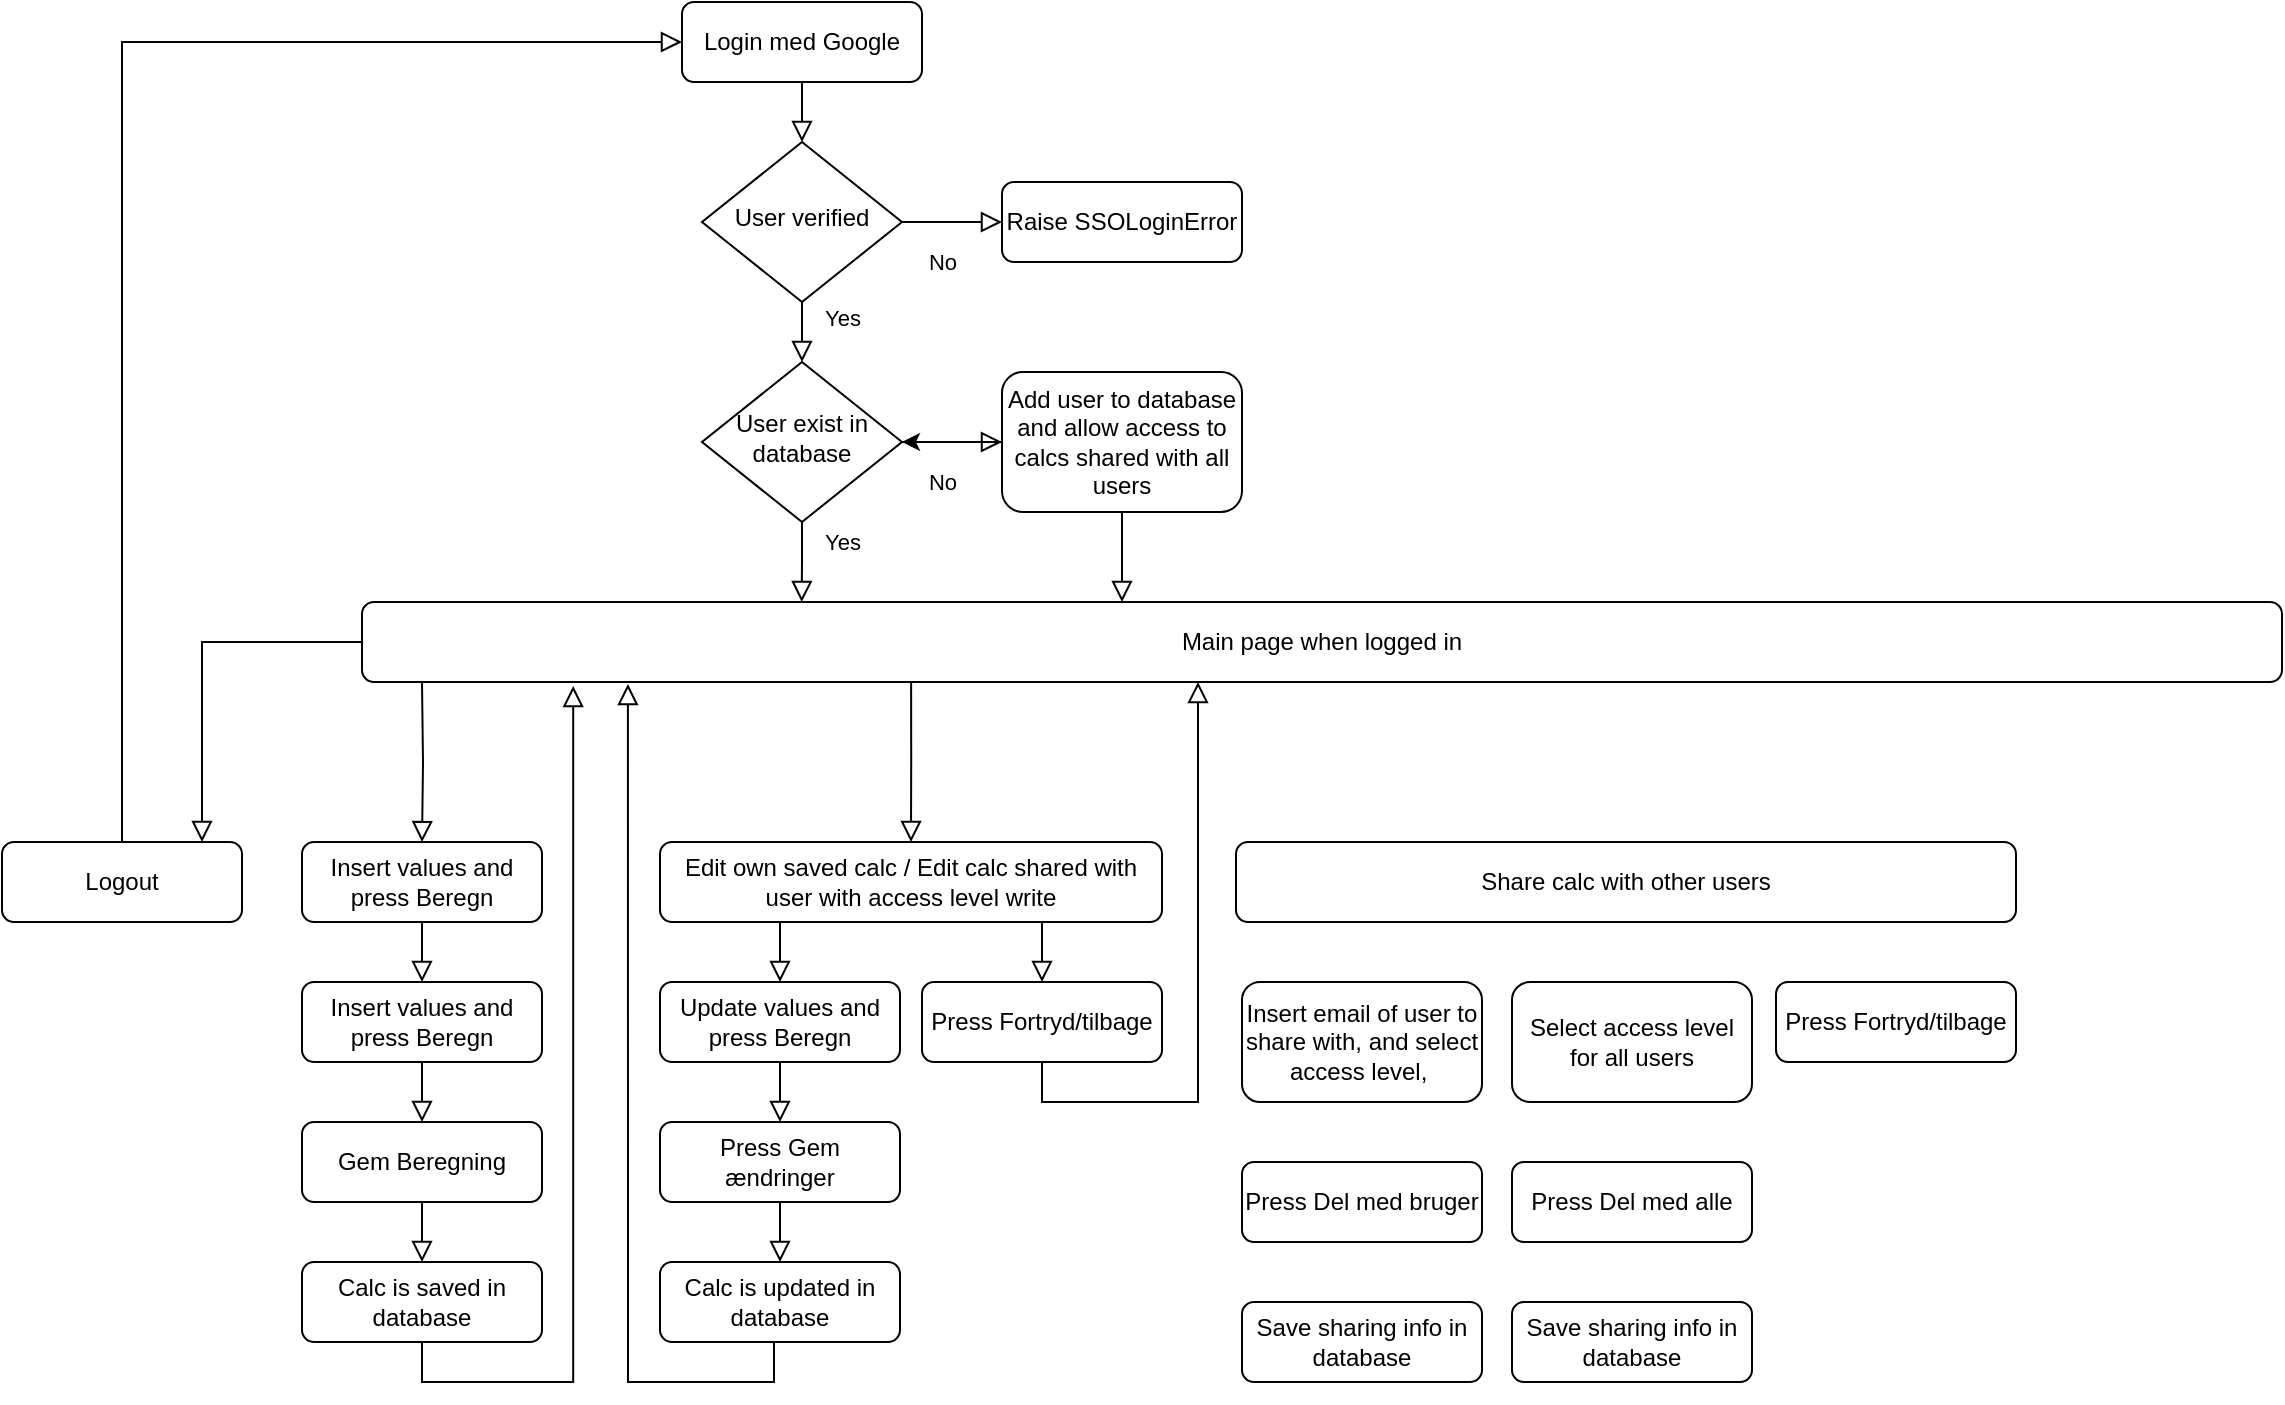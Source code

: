 <mxfile version="24.2.7" type="github">
  <diagram id="C5RBs43oDa-KdzZeNtuy" name="Page-1">
    <mxGraphModel dx="2501" dy="738" grid="1" gridSize="10" guides="1" tooltips="1" connect="1" arrows="1" fold="1" page="1" pageScale="1" pageWidth="827" pageHeight="1169" math="0" shadow="0">
      <root>
        <mxCell id="WIyWlLk6GJQsqaUBKTNV-0" />
        <mxCell id="WIyWlLk6GJQsqaUBKTNV-1" parent="WIyWlLk6GJQsqaUBKTNV-0" />
        <mxCell id="WIyWlLk6GJQsqaUBKTNV-2" value="" style="rounded=0;html=1;jettySize=auto;orthogonalLoop=1;fontSize=11;endArrow=block;endFill=0;endSize=8;strokeWidth=1;shadow=0;labelBackgroundColor=none;edgeStyle=orthogonalEdgeStyle;" parent="WIyWlLk6GJQsqaUBKTNV-1" source="WIyWlLk6GJQsqaUBKTNV-3" target="WIyWlLk6GJQsqaUBKTNV-6" edge="1">
          <mxGeometry relative="1" as="geometry" />
        </mxCell>
        <mxCell id="WIyWlLk6GJQsqaUBKTNV-3" value="Login med Google" style="rounded=1;whiteSpace=wrap;html=1;fontSize=12;glass=0;strokeWidth=1;shadow=0;" parent="WIyWlLk6GJQsqaUBKTNV-1" vertex="1">
          <mxGeometry x="160" y="10" width="120" height="40" as="geometry" />
        </mxCell>
        <mxCell id="WIyWlLk6GJQsqaUBKTNV-4" value="Yes" style="rounded=0;html=1;jettySize=auto;orthogonalLoop=1;fontSize=11;endArrow=block;endFill=0;endSize=8;strokeWidth=1;shadow=0;labelBackgroundColor=none;edgeStyle=orthogonalEdgeStyle;entryX=0.229;entryY=0;entryDx=0;entryDy=0;exitX=0.5;exitY=1;exitDx=0;exitDy=0;entryPerimeter=0;" parent="WIyWlLk6GJQsqaUBKTNV-1" source="Q3oNOnc0jlqtuhzdjWef-12" target="Q3oNOnc0jlqtuhzdjWef-0" edge="1">
          <mxGeometry x="-0.5" y="20" relative="1" as="geometry">
            <mxPoint as="offset" />
            <mxPoint x="220" y="290" as="targetPoint" />
            <Array as="points" />
          </mxGeometry>
        </mxCell>
        <mxCell id="WIyWlLk6GJQsqaUBKTNV-5" value="No" style="edgeStyle=orthogonalEdgeStyle;rounded=0;html=1;jettySize=auto;orthogonalLoop=1;fontSize=11;endArrow=block;endFill=0;endSize=8;strokeWidth=1;shadow=0;labelBackgroundColor=none;entryX=0;entryY=0.5;entryDx=0;entryDy=0;" parent="WIyWlLk6GJQsqaUBKTNV-1" source="WIyWlLk6GJQsqaUBKTNV-6" target="WIyWlLk6GJQsqaUBKTNV-7" edge="1">
          <mxGeometry x="-0.2" y="-20" relative="1" as="geometry">
            <mxPoint as="offset" />
            <mxPoint x="320" y="140" as="targetPoint" />
            <Array as="points">
              <mxPoint x="310" y="120" />
              <mxPoint x="310" y="120" />
            </Array>
          </mxGeometry>
        </mxCell>
        <mxCell id="WIyWlLk6GJQsqaUBKTNV-6" value="User verified" style="rhombus;whiteSpace=wrap;html=1;shadow=0;fontFamily=Helvetica;fontSize=12;align=center;strokeWidth=1;spacing=6;spacingTop=-4;" parent="WIyWlLk6GJQsqaUBKTNV-1" vertex="1">
          <mxGeometry x="170" y="80" width="100" height="80" as="geometry" />
        </mxCell>
        <mxCell id="WIyWlLk6GJQsqaUBKTNV-7" value="Raise SSOLoginError" style="rounded=1;whiteSpace=wrap;html=1;fontSize=12;glass=0;strokeWidth=1;shadow=0;" parent="WIyWlLk6GJQsqaUBKTNV-1" vertex="1">
          <mxGeometry x="320" y="100" width="120" height="40" as="geometry" />
        </mxCell>
        <mxCell id="WIyWlLk6GJQsqaUBKTNV-8" value="" style="rounded=0;html=1;jettySize=auto;orthogonalLoop=1;fontSize=11;endArrow=block;endFill=0;endSize=8;strokeWidth=1;shadow=0;labelBackgroundColor=none;edgeStyle=orthogonalEdgeStyle;" parent="WIyWlLk6GJQsqaUBKTNV-1" target="WIyWlLk6GJQsqaUBKTNV-11" edge="1">
          <mxGeometry x="0.333" y="20" relative="1" as="geometry">
            <mxPoint as="offset" />
            <mxPoint x="30" y="350" as="sourcePoint" />
          </mxGeometry>
        </mxCell>
        <mxCell id="WIyWlLk6GJQsqaUBKTNV-9" value="" style="edgeStyle=orthogonalEdgeStyle;rounded=0;html=1;jettySize=auto;orthogonalLoop=1;fontSize=11;endArrow=block;endFill=0;endSize=8;strokeWidth=1;shadow=0;labelBackgroundColor=none;exitX=0.286;exitY=1;exitDx=0;exitDy=0;exitPerimeter=0;" parent="WIyWlLk6GJQsqaUBKTNV-1" source="Q3oNOnc0jlqtuhzdjWef-0" target="WIyWlLk6GJQsqaUBKTNV-12" edge="1">
          <mxGeometry y="10" relative="1" as="geometry">
            <mxPoint as="offset" />
            <mxPoint x="209" y="353" as="sourcePoint" />
          </mxGeometry>
        </mxCell>
        <mxCell id="WIyWlLk6GJQsqaUBKTNV-11" value="Insert values and press Beregn" style="rounded=1;whiteSpace=wrap;html=1;fontSize=12;glass=0;strokeWidth=1;shadow=0;" parent="WIyWlLk6GJQsqaUBKTNV-1" vertex="1">
          <mxGeometry x="-30" y="430" width="120" height="40" as="geometry" />
        </mxCell>
        <mxCell id="WIyWlLk6GJQsqaUBKTNV-12" value="Edit own saved calc / Edit calc shared with user with access level write" style="rounded=1;whiteSpace=wrap;html=1;fontSize=12;glass=0;strokeWidth=1;shadow=0;" parent="WIyWlLk6GJQsqaUBKTNV-1" vertex="1">
          <mxGeometry x="149" y="430" width="251" height="40" as="geometry" />
        </mxCell>
        <mxCell id="Q3oNOnc0jlqtuhzdjWef-0" value="Main page when logged in" style="rounded=1;whiteSpace=wrap;html=1;fontSize=12;glass=0;strokeWidth=1;shadow=0;" vertex="1" parent="WIyWlLk6GJQsqaUBKTNV-1">
          <mxGeometry y="310" width="960" height="40" as="geometry" />
        </mxCell>
        <mxCell id="Q3oNOnc0jlqtuhzdjWef-1" value="Logout" style="rounded=1;whiteSpace=wrap;html=1;fontSize=12;glass=0;strokeWidth=1;shadow=0;" vertex="1" parent="WIyWlLk6GJQsqaUBKTNV-1">
          <mxGeometry x="-180" y="430" width="120" height="40" as="geometry" />
        </mxCell>
        <mxCell id="Q3oNOnc0jlqtuhzdjWef-2" value="" style="edgeStyle=orthogonalEdgeStyle;rounded=0;html=1;jettySize=auto;orthogonalLoop=1;fontSize=11;endArrow=block;endFill=0;endSize=8;strokeWidth=1;shadow=0;labelBackgroundColor=none;exitX=0;exitY=0.5;exitDx=0;exitDy=0;" edge="1" parent="WIyWlLk6GJQsqaUBKTNV-1" source="Q3oNOnc0jlqtuhzdjWef-0">
          <mxGeometry y="10" relative="1" as="geometry">
            <mxPoint as="offset" />
            <mxPoint x="290" y="340" as="sourcePoint" />
            <mxPoint x="-80" y="430" as="targetPoint" />
            <Array as="points">
              <mxPoint x="-80" y="330" />
            </Array>
          </mxGeometry>
        </mxCell>
        <mxCell id="Q3oNOnc0jlqtuhzdjWef-3" value="" style="edgeStyle=orthogonalEdgeStyle;rounded=0;html=1;jettySize=auto;orthogonalLoop=1;fontSize=11;endArrow=block;endFill=0;endSize=8;strokeWidth=1;shadow=0;labelBackgroundColor=none;exitX=0.5;exitY=0;exitDx=0;exitDy=0;entryX=0;entryY=0.5;entryDx=0;entryDy=0;" edge="1" parent="WIyWlLk6GJQsqaUBKTNV-1" source="Q3oNOnc0jlqtuhzdjWef-1" target="WIyWlLk6GJQsqaUBKTNV-3">
          <mxGeometry y="10" relative="1" as="geometry">
            <mxPoint as="offset" />
            <mxPoint x="170" y="340" as="sourcePoint" />
            <mxPoint x="100" y="340" as="targetPoint" />
          </mxGeometry>
        </mxCell>
        <mxCell id="Q3oNOnc0jlqtuhzdjWef-4" value="Insert values and press Beregn" style="rounded=1;whiteSpace=wrap;html=1;fontSize=12;glass=0;strokeWidth=1;shadow=0;" vertex="1" parent="WIyWlLk6GJQsqaUBKTNV-1">
          <mxGeometry x="-30" y="500" width="120" height="40" as="geometry" />
        </mxCell>
        <mxCell id="Q3oNOnc0jlqtuhzdjWef-5" value="" style="rounded=0;html=1;jettySize=auto;orthogonalLoop=1;fontSize=11;endArrow=block;endFill=0;endSize=8;strokeWidth=1;shadow=0;labelBackgroundColor=none;edgeStyle=orthogonalEdgeStyle;exitX=0.5;exitY=1;exitDx=0;exitDy=0;entryX=0.5;entryY=0;entryDx=0;entryDy=0;" edge="1" parent="WIyWlLk6GJQsqaUBKTNV-1" source="WIyWlLk6GJQsqaUBKTNV-11" target="Q3oNOnc0jlqtuhzdjWef-4">
          <mxGeometry x="0.333" y="20" relative="1" as="geometry">
            <mxPoint as="offset" />
            <mxPoint x="230" y="360" as="sourcePoint" />
            <mxPoint x="40" y="440" as="targetPoint" />
          </mxGeometry>
        </mxCell>
        <mxCell id="Q3oNOnc0jlqtuhzdjWef-6" value="Gem Beregning" style="rounded=1;whiteSpace=wrap;html=1;fontSize=12;glass=0;strokeWidth=1;shadow=0;" vertex="1" parent="WIyWlLk6GJQsqaUBKTNV-1">
          <mxGeometry x="-30" y="570" width="120" height="40" as="geometry" />
        </mxCell>
        <mxCell id="Q3oNOnc0jlqtuhzdjWef-7" value="" style="rounded=0;html=1;jettySize=auto;orthogonalLoop=1;fontSize=11;endArrow=block;endFill=0;endSize=8;strokeWidth=1;shadow=0;labelBackgroundColor=none;edgeStyle=orthogonalEdgeStyle;entryX=0.5;entryY=0;entryDx=0;entryDy=0;" edge="1" parent="WIyWlLk6GJQsqaUBKTNV-1" target="Q3oNOnc0jlqtuhzdjWef-6">
          <mxGeometry x="0.333" y="20" relative="1" as="geometry">
            <mxPoint as="offset" />
            <mxPoint x="30" y="540" as="sourcePoint" />
            <mxPoint x="40" y="510" as="targetPoint" />
          </mxGeometry>
        </mxCell>
        <mxCell id="Q3oNOnc0jlqtuhzdjWef-8" value="Calc is saved in database" style="rounded=1;whiteSpace=wrap;html=1;fontSize=12;glass=0;strokeWidth=1;shadow=0;" vertex="1" parent="WIyWlLk6GJQsqaUBKTNV-1">
          <mxGeometry x="-30" y="640" width="120" height="40" as="geometry" />
        </mxCell>
        <mxCell id="Q3oNOnc0jlqtuhzdjWef-9" value="" style="rounded=0;html=1;jettySize=auto;orthogonalLoop=1;fontSize=11;endArrow=block;endFill=0;endSize=8;strokeWidth=1;shadow=0;labelBackgroundColor=none;edgeStyle=orthogonalEdgeStyle;entryX=0.5;entryY=0;entryDx=0;entryDy=0;" edge="1" parent="WIyWlLk6GJQsqaUBKTNV-1" target="Q3oNOnc0jlqtuhzdjWef-8">
          <mxGeometry x="0.333" y="20" relative="1" as="geometry">
            <mxPoint as="offset" />
            <mxPoint x="30" y="610" as="sourcePoint" />
            <mxPoint x="40" y="580" as="targetPoint" />
          </mxGeometry>
        </mxCell>
        <mxCell id="Q3oNOnc0jlqtuhzdjWef-12" value="User exist in database" style="rhombus;whiteSpace=wrap;html=1;shadow=0;fontFamily=Helvetica;fontSize=12;align=center;strokeWidth=1;spacing=6;spacingTop=-4;" vertex="1" parent="WIyWlLk6GJQsqaUBKTNV-1">
          <mxGeometry x="170" y="190" width="100" height="80" as="geometry" />
        </mxCell>
        <mxCell id="Q3oNOnc0jlqtuhzdjWef-13" value="Yes" style="rounded=0;html=1;jettySize=auto;orthogonalLoop=1;fontSize=11;endArrow=block;endFill=0;endSize=8;strokeWidth=1;shadow=0;labelBackgroundColor=none;edgeStyle=orthogonalEdgeStyle;exitX=0.5;exitY=1;exitDx=0;exitDy=0;" edge="1" parent="WIyWlLk6GJQsqaUBKTNV-1" source="WIyWlLk6GJQsqaUBKTNV-6">
          <mxGeometry x="-0.5" y="20" relative="1" as="geometry">
            <mxPoint as="offset" />
            <mxPoint x="230" y="290" as="sourcePoint" />
            <mxPoint x="220" y="190" as="targetPoint" />
          </mxGeometry>
        </mxCell>
        <mxCell id="Q3oNOnc0jlqtuhzdjWef-14" value="No" style="edgeStyle=orthogonalEdgeStyle;rounded=0;html=1;jettySize=auto;orthogonalLoop=1;fontSize=11;endArrow=block;endFill=0;endSize=8;strokeWidth=1;shadow=0;labelBackgroundColor=none;entryX=0;entryY=0.5;entryDx=0;entryDy=0;" edge="1" parent="WIyWlLk6GJQsqaUBKTNV-1">
          <mxGeometry x="-0.2" y="-20" relative="1" as="geometry">
            <mxPoint as="offset" />
            <mxPoint x="270" y="230" as="sourcePoint" />
            <mxPoint x="320" y="230" as="targetPoint" />
            <Array as="points">
              <mxPoint x="310" y="230" />
              <mxPoint x="310" y="230" />
            </Array>
          </mxGeometry>
        </mxCell>
        <mxCell id="Q3oNOnc0jlqtuhzdjWef-16" value="" style="edgeStyle=orthogonalEdgeStyle;rounded=0;orthogonalLoop=1;jettySize=auto;html=1;" edge="1" parent="WIyWlLk6GJQsqaUBKTNV-1" source="Q3oNOnc0jlqtuhzdjWef-15" target="Q3oNOnc0jlqtuhzdjWef-12">
          <mxGeometry relative="1" as="geometry" />
        </mxCell>
        <mxCell id="Q3oNOnc0jlqtuhzdjWef-15" value="Add user to database and allow access to calcs shared with all users" style="rounded=1;whiteSpace=wrap;html=1;fontSize=12;glass=0;strokeWidth=1;shadow=0;" vertex="1" parent="WIyWlLk6GJQsqaUBKTNV-1">
          <mxGeometry x="320" y="195" width="120" height="70" as="geometry" />
        </mxCell>
        <mxCell id="Q3oNOnc0jlqtuhzdjWef-18" value="Share calc with other users" style="rounded=1;whiteSpace=wrap;html=1;fontSize=12;glass=0;strokeWidth=1;shadow=0;" vertex="1" parent="WIyWlLk6GJQsqaUBKTNV-1">
          <mxGeometry x="437" y="430" width="390" height="40" as="geometry" />
        </mxCell>
        <mxCell id="Q3oNOnc0jlqtuhzdjWef-19" value="" style="edgeStyle=orthogonalEdgeStyle;rounded=0;html=1;jettySize=auto;orthogonalLoop=1;fontSize=11;endArrow=block;endFill=0;endSize=8;strokeWidth=1;shadow=0;labelBackgroundColor=none;exitX=0.25;exitY=1;exitDx=0;exitDy=0;entryX=0.5;entryY=0;entryDx=0;entryDy=0;" edge="1" parent="WIyWlLk6GJQsqaUBKTNV-1" source="WIyWlLk6GJQsqaUBKTNV-12" target="Q3oNOnc0jlqtuhzdjWef-22">
          <mxGeometry y="10" relative="1" as="geometry">
            <mxPoint as="offset" />
            <mxPoint x="229" y="360" as="sourcePoint" />
            <mxPoint x="229" y="530" as="targetPoint" />
            <Array as="points" />
          </mxGeometry>
        </mxCell>
        <mxCell id="Q3oNOnc0jlqtuhzdjWef-22" value="Update values and press Beregn" style="rounded=1;whiteSpace=wrap;html=1;fontSize=12;glass=0;strokeWidth=1;shadow=0;" vertex="1" parent="WIyWlLk6GJQsqaUBKTNV-1">
          <mxGeometry x="149" y="500" width="120" height="40" as="geometry" />
        </mxCell>
        <mxCell id="Q3oNOnc0jlqtuhzdjWef-23" value="" style="edgeStyle=orthogonalEdgeStyle;rounded=0;html=1;jettySize=auto;orthogonalLoop=1;fontSize=11;endArrow=block;endFill=0;endSize=8;strokeWidth=1;shadow=0;labelBackgroundColor=none;exitX=0.5;exitY=1;exitDx=0;exitDy=0;entryX=0.5;entryY=0;entryDx=0;entryDy=0;" edge="1" parent="WIyWlLk6GJQsqaUBKTNV-1" target="Q3oNOnc0jlqtuhzdjWef-24">
          <mxGeometry y="10" relative="1" as="geometry">
            <mxPoint as="offset" />
            <mxPoint x="209" y="540" as="sourcePoint" />
            <mxPoint x="229" y="600" as="targetPoint" />
            <Array as="points" />
          </mxGeometry>
        </mxCell>
        <mxCell id="Q3oNOnc0jlqtuhzdjWef-24" value="Press Gem ændringer" style="rounded=1;whiteSpace=wrap;html=1;fontSize=12;glass=0;strokeWidth=1;shadow=0;" vertex="1" parent="WIyWlLk6GJQsqaUBKTNV-1">
          <mxGeometry x="149" y="570" width="120" height="40" as="geometry" />
        </mxCell>
        <mxCell id="Q3oNOnc0jlqtuhzdjWef-25" value="" style="edgeStyle=orthogonalEdgeStyle;rounded=0;html=1;jettySize=auto;orthogonalLoop=1;fontSize=11;endArrow=block;endFill=0;endSize=8;strokeWidth=1;shadow=0;labelBackgroundColor=none;exitX=0.5;exitY=1;exitDx=0;exitDy=0;entryX=0.5;entryY=0;entryDx=0;entryDy=0;" edge="1" parent="WIyWlLk6GJQsqaUBKTNV-1" target="Q3oNOnc0jlqtuhzdjWef-26">
          <mxGeometry y="10" relative="1" as="geometry">
            <mxPoint as="offset" />
            <mxPoint x="209" y="610" as="sourcePoint" />
            <mxPoint x="229" y="670" as="targetPoint" />
            <Array as="points" />
          </mxGeometry>
        </mxCell>
        <mxCell id="Q3oNOnc0jlqtuhzdjWef-26" value="Calc is updated in database" style="rounded=1;whiteSpace=wrap;html=1;fontSize=12;glass=0;strokeWidth=1;shadow=0;" vertex="1" parent="WIyWlLk6GJQsqaUBKTNV-1">
          <mxGeometry x="149" y="640" width="120" height="40" as="geometry" />
        </mxCell>
        <mxCell id="Q3oNOnc0jlqtuhzdjWef-29" value="" style="rounded=0;html=1;jettySize=auto;orthogonalLoop=1;fontSize=11;endArrow=block;endFill=0;endSize=8;strokeWidth=1;shadow=0;labelBackgroundColor=none;edgeStyle=orthogonalEdgeStyle;exitX=0.5;exitY=1;exitDx=0;exitDy=0;entryX=0.11;entryY=1.05;entryDx=0;entryDy=0;entryPerimeter=0;" edge="1" parent="WIyWlLk6GJQsqaUBKTNV-1" source="Q3oNOnc0jlqtuhzdjWef-8" target="Q3oNOnc0jlqtuhzdjWef-0">
          <mxGeometry x="0.333" y="20" relative="1" as="geometry">
            <mxPoint as="offset" />
            <mxPoint x="40" y="620" as="sourcePoint" />
            <mxPoint x="240" y="360" as="targetPoint" />
            <Array as="points">
              <mxPoint x="30" y="700" />
              <mxPoint x="106" y="700" />
            </Array>
          </mxGeometry>
        </mxCell>
        <mxCell id="Q3oNOnc0jlqtuhzdjWef-30" value="" style="edgeStyle=orthogonalEdgeStyle;rounded=0;html=1;jettySize=auto;orthogonalLoop=1;fontSize=11;endArrow=block;endFill=0;endSize=8;strokeWidth=1;shadow=0;labelBackgroundColor=none;exitX=0.5;exitY=1;exitDx=0;exitDy=0;entryX=0.309;entryY=1.025;entryDx=0;entryDy=0;entryPerimeter=0;" edge="1" parent="WIyWlLk6GJQsqaUBKTNV-1">
          <mxGeometry y="10" relative="1" as="geometry">
            <mxPoint as="offset" />
            <mxPoint x="206" y="680" as="sourcePoint" />
            <mxPoint x="132.96" y="351" as="targetPoint" />
            <Array as="points">
              <mxPoint x="206" y="700" />
              <mxPoint x="133" y="700" />
            </Array>
          </mxGeometry>
        </mxCell>
        <mxCell id="Q3oNOnc0jlqtuhzdjWef-31" value="Press Fortryd/tilbage" style="rounded=1;whiteSpace=wrap;html=1;fontSize=12;glass=0;strokeWidth=1;shadow=0;" vertex="1" parent="WIyWlLk6GJQsqaUBKTNV-1">
          <mxGeometry x="280" y="500" width="120" height="40" as="geometry" />
        </mxCell>
        <mxCell id="Q3oNOnc0jlqtuhzdjWef-33" value="" style="edgeStyle=orthogonalEdgeStyle;rounded=0;html=1;jettySize=auto;orthogonalLoop=1;fontSize=11;endArrow=block;endFill=0;endSize=8;strokeWidth=1;shadow=0;labelBackgroundColor=none;exitX=0.75;exitY=1;exitDx=0;exitDy=0;entryX=0.5;entryY=0;entryDx=0;entryDy=0;" edge="1" parent="WIyWlLk6GJQsqaUBKTNV-1" source="WIyWlLk6GJQsqaUBKTNV-12" target="Q3oNOnc0jlqtuhzdjWef-31">
          <mxGeometry y="10" relative="1" as="geometry">
            <mxPoint as="offset" />
            <mxPoint x="219" y="550" as="sourcePoint" />
            <mxPoint x="219" y="580" as="targetPoint" />
            <Array as="points" />
          </mxGeometry>
        </mxCell>
        <mxCell id="Q3oNOnc0jlqtuhzdjWef-34" value="" style="edgeStyle=orthogonalEdgeStyle;rounded=0;html=1;jettySize=auto;orthogonalLoop=1;fontSize=11;endArrow=block;endFill=0;endSize=8;strokeWidth=1;shadow=0;labelBackgroundColor=none;exitX=0.5;exitY=1;exitDx=0;exitDy=0;" edge="1" parent="WIyWlLk6GJQsqaUBKTNV-1" source="Q3oNOnc0jlqtuhzdjWef-31">
          <mxGeometry y="10" relative="1" as="geometry">
            <mxPoint as="offset" />
            <mxPoint x="347" y="480" as="sourcePoint" />
            <mxPoint x="418" y="350" as="targetPoint" />
            <Array as="points">
              <mxPoint x="340" y="560" />
              <mxPoint x="418" y="560" />
            </Array>
          </mxGeometry>
        </mxCell>
        <mxCell id="Q3oNOnc0jlqtuhzdjWef-39" value="" style="rounded=0;html=1;jettySize=auto;orthogonalLoop=1;fontSize=11;endArrow=block;endFill=0;endSize=8;strokeWidth=1;shadow=0;labelBackgroundColor=none;edgeStyle=orthogonalEdgeStyle;exitX=0.5;exitY=1;exitDx=0;exitDy=0;" edge="1" parent="WIyWlLk6GJQsqaUBKTNV-1" source="Q3oNOnc0jlqtuhzdjWef-15">
          <mxGeometry x="0.333" y="20" relative="1" as="geometry">
            <mxPoint as="offset" />
            <mxPoint x="40" y="480" as="sourcePoint" />
            <mxPoint x="380" y="310" as="targetPoint" />
          </mxGeometry>
        </mxCell>
        <mxCell id="Q3oNOnc0jlqtuhzdjWef-40" value="Insert email of user to share with, and select access level,&amp;nbsp;" style="rounded=1;whiteSpace=wrap;html=1;fontSize=12;glass=0;strokeWidth=1;shadow=0;" vertex="1" parent="WIyWlLk6GJQsqaUBKTNV-1">
          <mxGeometry x="440" y="500" width="120" height="60" as="geometry" />
        </mxCell>
        <mxCell id="Q3oNOnc0jlqtuhzdjWef-41" value="Press Del med bruger" style="rounded=1;whiteSpace=wrap;html=1;fontSize=12;glass=0;strokeWidth=1;shadow=0;" vertex="1" parent="WIyWlLk6GJQsqaUBKTNV-1">
          <mxGeometry x="440" y="590" width="120" height="40" as="geometry" />
        </mxCell>
        <mxCell id="Q3oNOnc0jlqtuhzdjWef-42" value="Select access level for all users" style="rounded=1;whiteSpace=wrap;html=1;fontSize=12;glass=0;strokeWidth=1;shadow=0;" vertex="1" parent="WIyWlLk6GJQsqaUBKTNV-1">
          <mxGeometry x="575" y="500" width="120" height="60" as="geometry" />
        </mxCell>
        <mxCell id="Q3oNOnc0jlqtuhzdjWef-43" value="Press Del med alle" style="rounded=1;whiteSpace=wrap;html=1;fontSize=12;glass=0;strokeWidth=1;shadow=0;" vertex="1" parent="WIyWlLk6GJQsqaUBKTNV-1">
          <mxGeometry x="575" y="590" width="120" height="40" as="geometry" />
        </mxCell>
        <mxCell id="Q3oNOnc0jlqtuhzdjWef-44" value="Press Fortryd/tilbage" style="rounded=1;whiteSpace=wrap;html=1;fontSize=12;glass=0;strokeWidth=1;shadow=0;" vertex="1" parent="WIyWlLk6GJQsqaUBKTNV-1">
          <mxGeometry x="707" y="500" width="120" height="40" as="geometry" />
        </mxCell>
        <mxCell id="Q3oNOnc0jlqtuhzdjWef-45" value="Save sharing info in database" style="rounded=1;whiteSpace=wrap;html=1;fontSize=12;glass=0;strokeWidth=1;shadow=0;" vertex="1" parent="WIyWlLk6GJQsqaUBKTNV-1">
          <mxGeometry x="440" y="660" width="120" height="40" as="geometry" />
        </mxCell>
        <mxCell id="Q3oNOnc0jlqtuhzdjWef-46" value="Save sharing info in database" style="rounded=1;whiteSpace=wrap;html=1;fontSize=12;glass=0;strokeWidth=1;shadow=0;" vertex="1" parent="WIyWlLk6GJQsqaUBKTNV-1">
          <mxGeometry x="575" y="660" width="120" height="40" as="geometry" />
        </mxCell>
      </root>
    </mxGraphModel>
  </diagram>
</mxfile>
